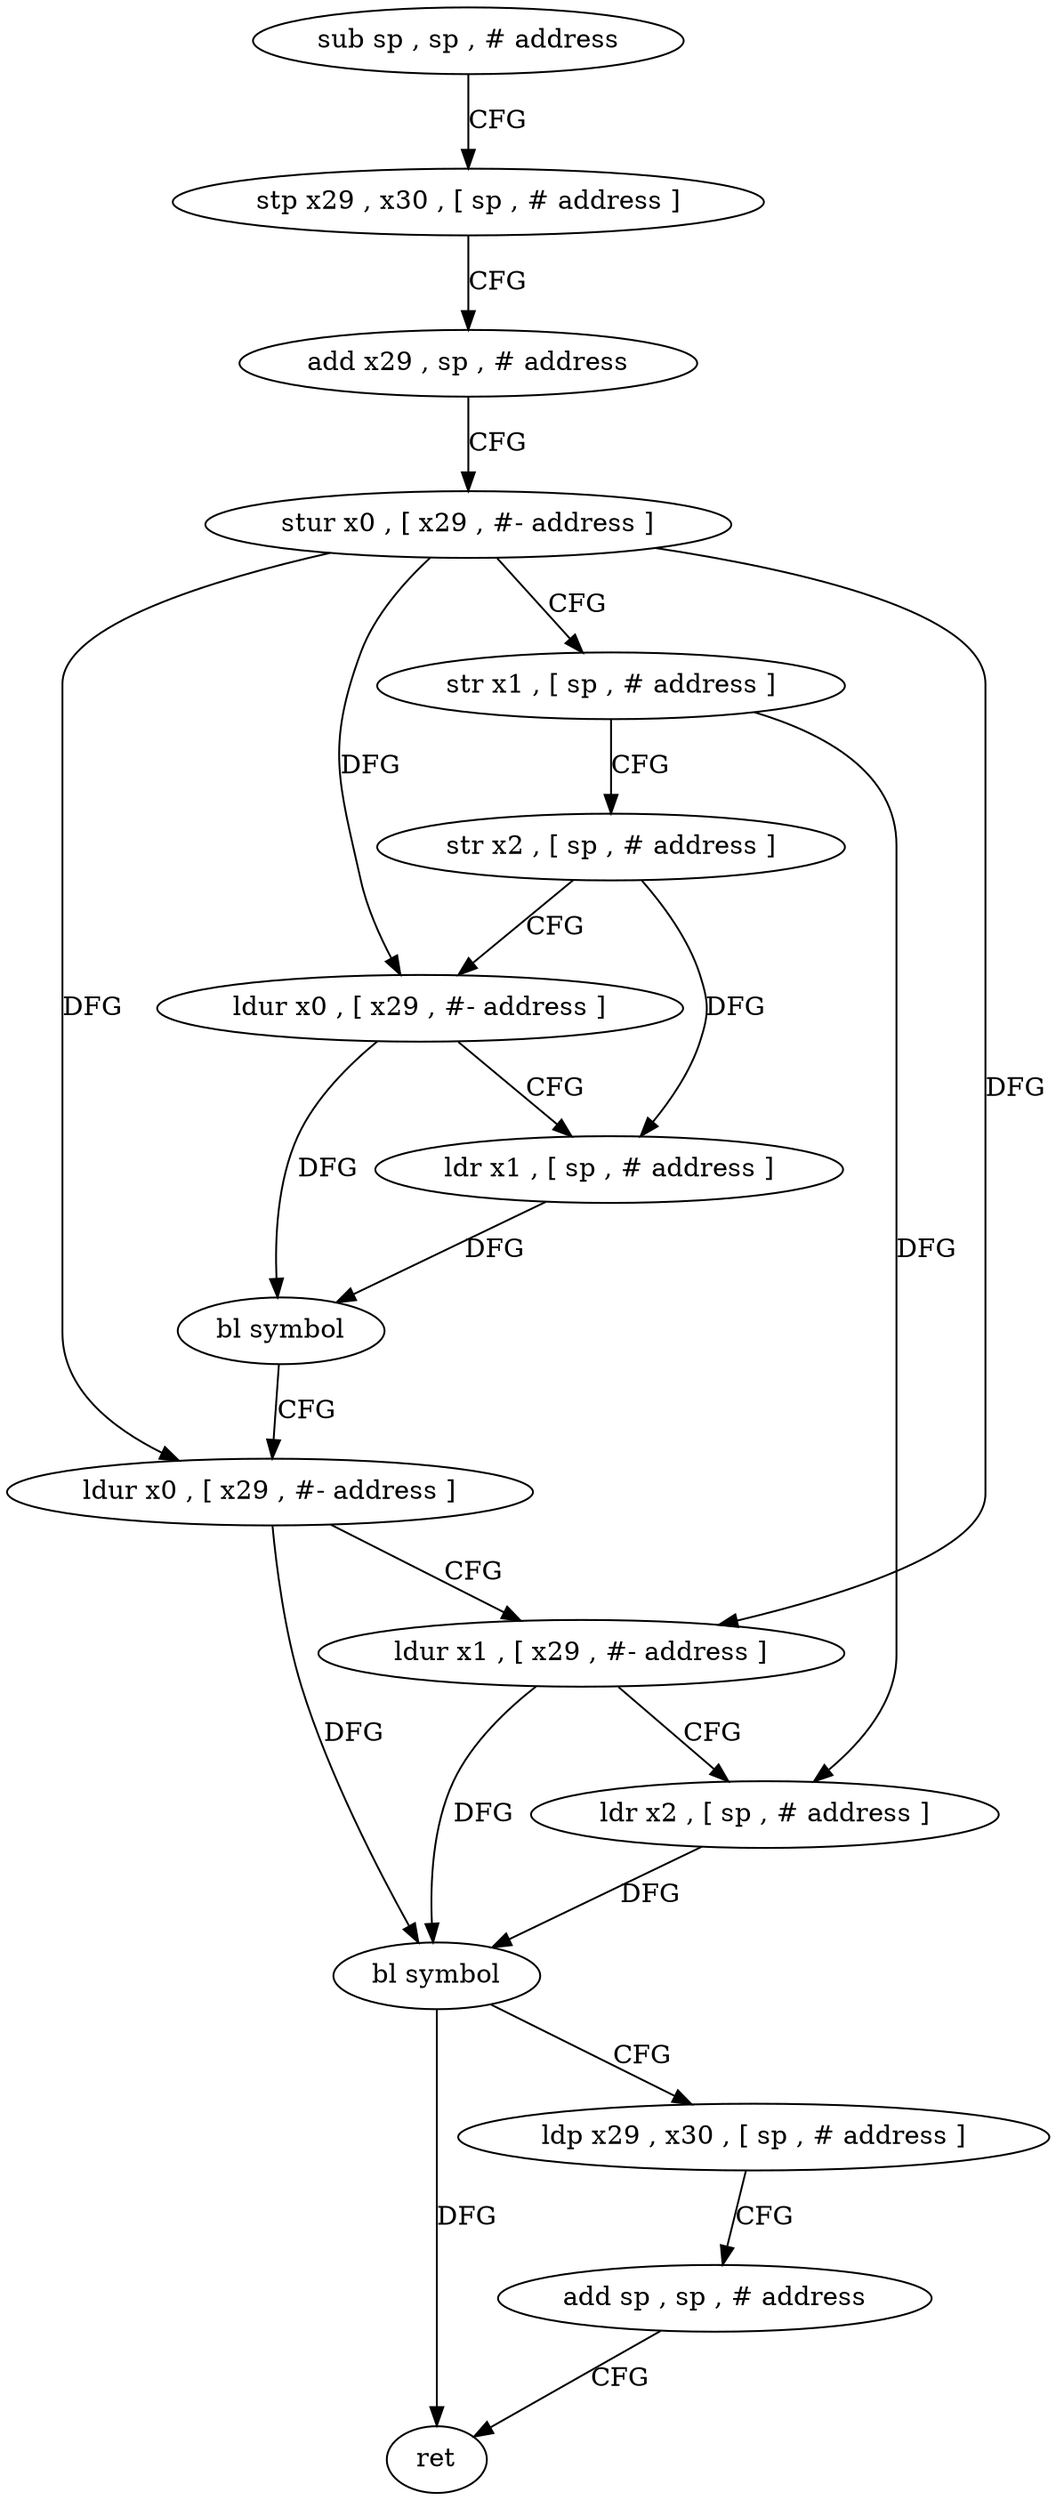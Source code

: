 digraph "func" {
"4250276" [label = "sub sp , sp , # address" ]
"4250280" [label = "stp x29 , x30 , [ sp , # address ]" ]
"4250284" [label = "add x29 , sp , # address" ]
"4250288" [label = "stur x0 , [ x29 , #- address ]" ]
"4250292" [label = "str x1 , [ sp , # address ]" ]
"4250296" [label = "str x2 , [ sp , # address ]" ]
"4250300" [label = "ldur x0 , [ x29 , #- address ]" ]
"4250304" [label = "ldr x1 , [ sp , # address ]" ]
"4250308" [label = "bl symbol" ]
"4250312" [label = "ldur x0 , [ x29 , #- address ]" ]
"4250316" [label = "ldur x1 , [ x29 , #- address ]" ]
"4250320" [label = "ldr x2 , [ sp , # address ]" ]
"4250324" [label = "bl symbol" ]
"4250328" [label = "ldp x29 , x30 , [ sp , # address ]" ]
"4250332" [label = "add sp , sp , # address" ]
"4250336" [label = "ret" ]
"4250276" -> "4250280" [ label = "CFG" ]
"4250280" -> "4250284" [ label = "CFG" ]
"4250284" -> "4250288" [ label = "CFG" ]
"4250288" -> "4250292" [ label = "CFG" ]
"4250288" -> "4250300" [ label = "DFG" ]
"4250288" -> "4250312" [ label = "DFG" ]
"4250288" -> "4250316" [ label = "DFG" ]
"4250292" -> "4250296" [ label = "CFG" ]
"4250292" -> "4250320" [ label = "DFG" ]
"4250296" -> "4250300" [ label = "CFG" ]
"4250296" -> "4250304" [ label = "DFG" ]
"4250300" -> "4250304" [ label = "CFG" ]
"4250300" -> "4250308" [ label = "DFG" ]
"4250304" -> "4250308" [ label = "DFG" ]
"4250308" -> "4250312" [ label = "CFG" ]
"4250312" -> "4250316" [ label = "CFG" ]
"4250312" -> "4250324" [ label = "DFG" ]
"4250316" -> "4250320" [ label = "CFG" ]
"4250316" -> "4250324" [ label = "DFG" ]
"4250320" -> "4250324" [ label = "DFG" ]
"4250324" -> "4250328" [ label = "CFG" ]
"4250324" -> "4250336" [ label = "DFG" ]
"4250328" -> "4250332" [ label = "CFG" ]
"4250332" -> "4250336" [ label = "CFG" ]
}

